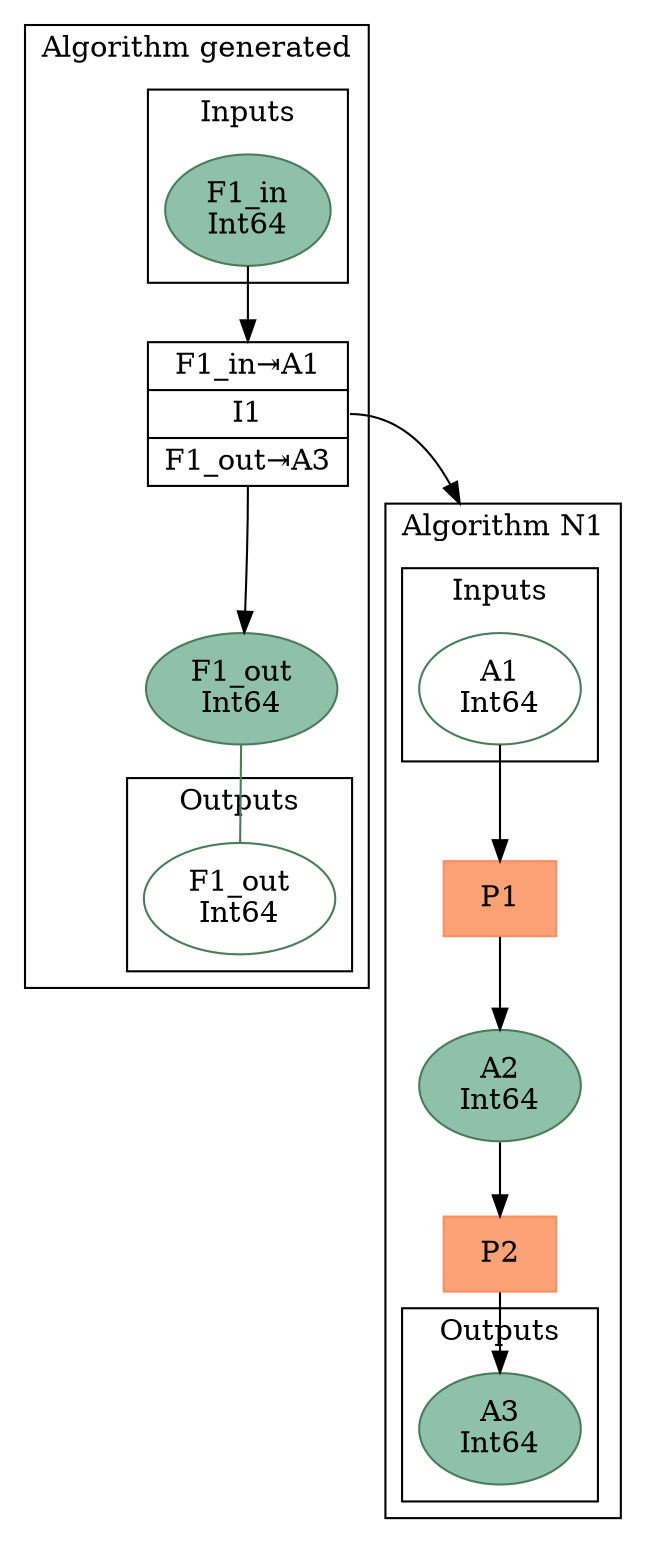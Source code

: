 digraph { layout=dot; compound=true;
subgraph cluster_provider_1 {
label="Algorithm generated"
subgraph cluster_provider_1_inputs {
label="Inputs"
provider_1__artifact_2 [label="F1_in\nInt64",shape="ellipse",style="filled",color="#4a7c59",fillcolor="#8fc0a9"]
} // cluster_provider_1_inputs
subgraph cluster_provider_1_outputs {
label="Outputs"
provider_1outputs__artifact_3 [label="F1_out\nInt64",shape="ellipse",style="",color="#4a7c59",fillcolor="#8fc0a9"]
} // cluster_provider_1_outputs
 // before providers
provider_1__invoke_4 [shape="record",label="{{<provider_1__invokeIn_5>F1_in⇥A1}|<body>I1|{<provider_1__invokeOut_6>F1_out⇥A3}}"]
provider_1__artifact_13 [label="F1_out\nInt64",shape="ellipse",style="filled",color="#4a7c59",fillcolor="#8fc0a9"]
} // cluster_provider_1
subgraph cluster_provider_1__provider_7 {
label="Algorithm N1"
subgraph cluster_provider_1__provider_7_inputs {
label="Inputs"
provider_1provider_1__provider_7__artifact_8 [label="A1\nInt64",shape="ellipse",style="",color="#4a7c59",fillcolor="#8fc0a9"]
} // cluster_provider_1__provider_7_inputs
provider_1provider_1__provider_7__artifact_9 [label="A2\nInt64",shape="ellipse",style="filled",color="#4a7c59",fillcolor="#8fc0a9"]
subgraph cluster_provider_1__provider_7_outputs {
label="Outputs"
provider_1provider_1__provider_7__artifact_10 [label="A3\nInt64",shape="ellipse",style="filled",color="#4a7c59",fillcolor="#8fc0a9"]
} // cluster_provider_1__provider_7_outputs
 // before providers
provider_1provider_1__provider_7__provider_11 [shape="rectangle",label="P1",style="filled",color="#ff8c61",fillcolor="#faa275"]
provider_1provider_1__provider_7__provider_12 [shape="rectangle",label="P2",style="filled",color="#ff8c61",fillcolor="#faa275"]
} // cluster_provider_1__provider_7

provider_1provider_1__provider_7__provider_11 -> provider_1provider_1__provider_7__artifact_9
provider_1provider_1__provider_7__artifact_8 -> provider_1provider_1__provider_7__provider_11
provider_1provider_1__provider_7__provider_12 -> provider_1provider_1__provider_7__artifact_10
provider_1provider_1__provider_7__artifact_9 -> provider_1provider_1__provider_7__provider_12
provider_1__invoke_4:body -> provider_1provider_1__provider_7__artifact_8 [lhead="cluster_provider_1__provider_7"]
provider_1__invoke_4:provider_1__invokeOut_6 -> provider_1__artifact_13
provider_1__artifact_2 -> provider_1__invoke_4:provider_1__invokeIn_5
provider_1__artifact_13 -> provider_1outputs__artifact_3 [arrowhead="none",color="#4a7c59"]
}
